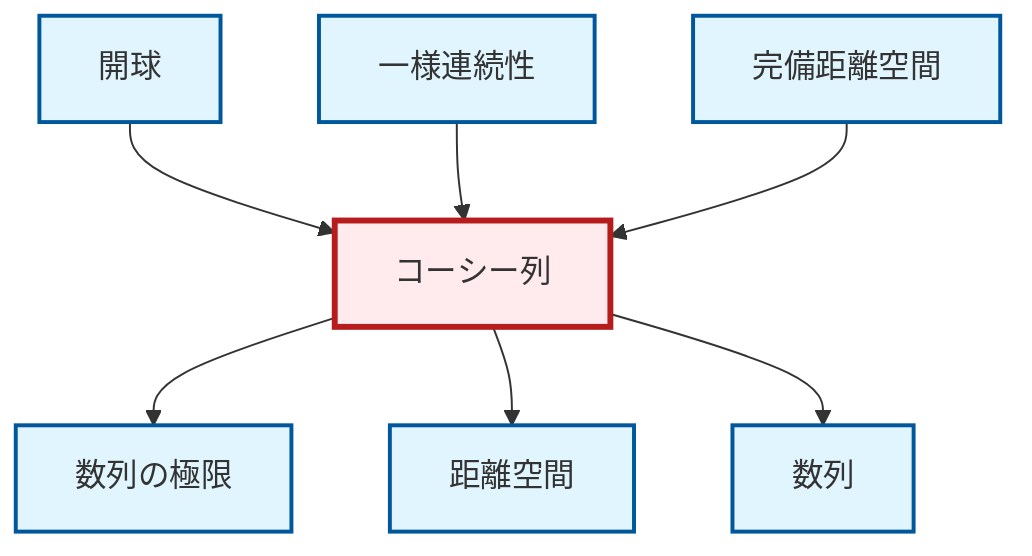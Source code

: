 graph TD
    classDef definition fill:#e1f5fe,stroke:#01579b,stroke-width:2px
    classDef theorem fill:#f3e5f5,stroke:#4a148c,stroke-width:2px
    classDef axiom fill:#fff3e0,stroke:#e65100,stroke-width:2px
    classDef example fill:#e8f5e9,stroke:#1b5e20,stroke-width:2px
    classDef current fill:#ffebee,stroke:#b71c1c,stroke-width:3px
    def-sequence["数列"]:::definition
    def-complete-metric-space["完備距離空間"]:::definition
    def-open-ball["開球"]:::definition
    def-uniform-continuity["一様連続性"]:::definition
    def-cauchy-sequence["コーシー列"]:::definition
    def-limit["数列の極限"]:::definition
    def-metric-space["距離空間"]:::definition
    def-open-ball --> def-cauchy-sequence
    def-uniform-continuity --> def-cauchy-sequence
    def-cauchy-sequence --> def-limit
    def-cauchy-sequence --> def-metric-space
    def-cauchy-sequence --> def-sequence
    def-complete-metric-space --> def-cauchy-sequence
    class def-cauchy-sequence current